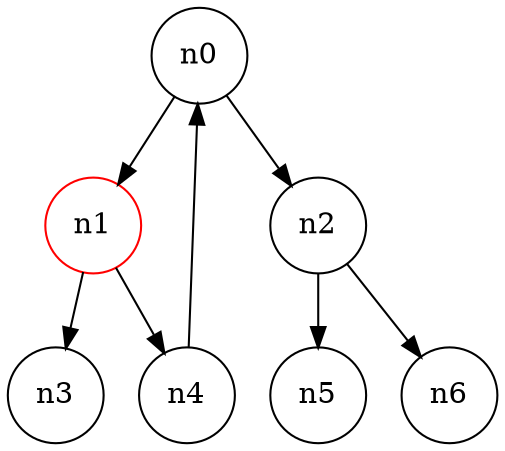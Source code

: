 digraph{
    n0 [shape=circle ]
    n1 [shape=circle color=red]
    n0->n1
    n3 [shape=circle ]
    n1->n3
    n4 [shape=circle ]
    n1->n4
    n4->n0
    n2 [shape=circle ]
    n0->n2
    n5 [shape=circle ]
    n2->n5
    n6 [shape=circle ]
    n2->n6
}